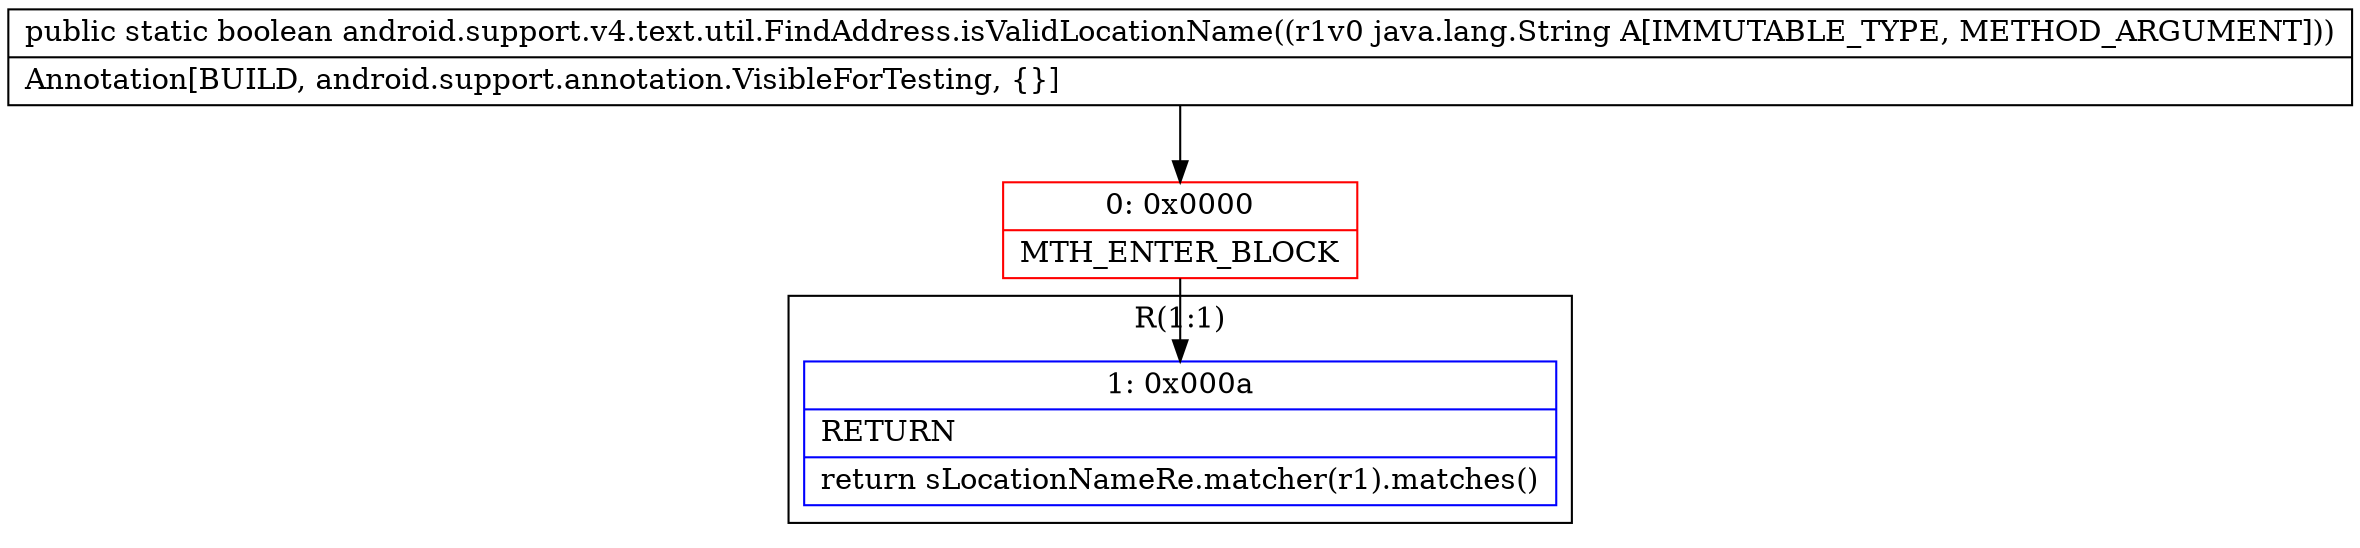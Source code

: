 digraph "CFG forandroid.support.v4.text.util.FindAddress.isValidLocationName(Ljava\/lang\/String;)Z" {
subgraph cluster_Region_1185259741 {
label = "R(1:1)";
node [shape=record,color=blue];
Node_1 [shape=record,label="{1\:\ 0x000a|RETURN\l|return sLocationNameRe.matcher(r1).matches()\l}"];
}
Node_0 [shape=record,color=red,label="{0\:\ 0x0000|MTH_ENTER_BLOCK\l}"];
MethodNode[shape=record,label="{public static boolean android.support.v4.text.util.FindAddress.isValidLocationName((r1v0 java.lang.String A[IMMUTABLE_TYPE, METHOD_ARGUMENT]))  | Annotation[BUILD, android.support.annotation.VisibleForTesting, \{\}]\l}"];
MethodNode -> Node_0;
Node_0 -> Node_1;
}

